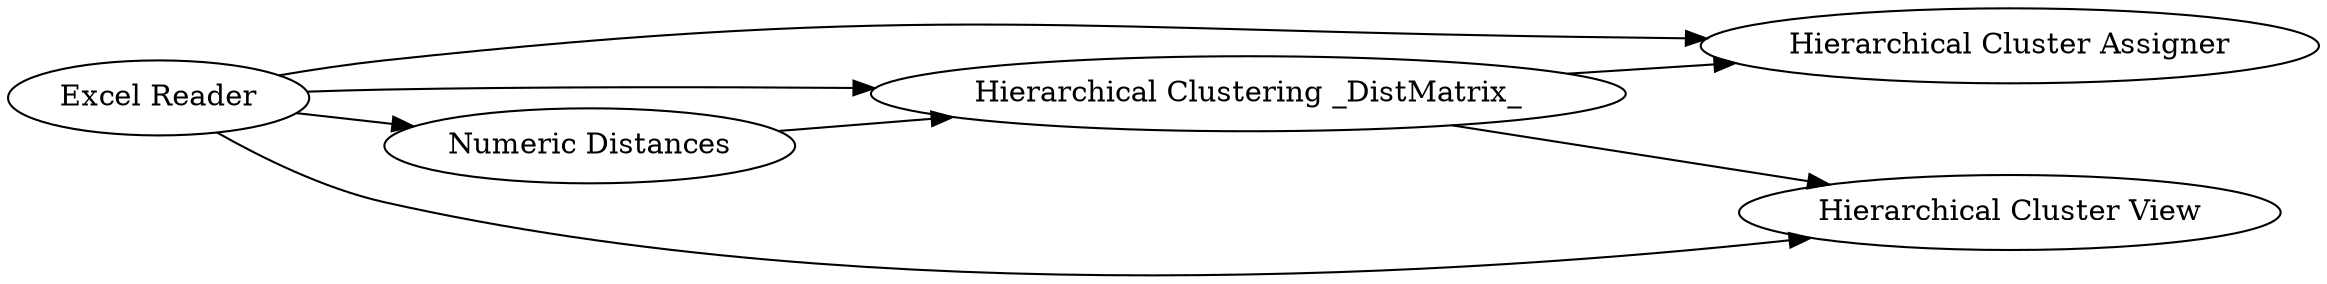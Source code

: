 digraph {
	"14883124171942429_1" [label="Excel Reader"]
	"14883124171942429_5" [label="Numeric Distances"]
	"14883124171942429_4" [label="Hierarchical Clustering _DistMatrix_"]
	"14883124171942429_6" [label="Hierarchical Cluster Assigner"]
	"14883124171942429_3" [label="Hierarchical Cluster View"]
	"14883124171942429_4" -> "14883124171942429_3"
	"14883124171942429_1" -> "14883124171942429_5"
	"14883124171942429_4" -> "14883124171942429_6"
	"14883124171942429_1" -> "14883124171942429_3"
	"14883124171942429_1" -> "14883124171942429_4"
	"14883124171942429_5" -> "14883124171942429_4"
	"14883124171942429_1" -> "14883124171942429_6"
	rankdir=LR
}

